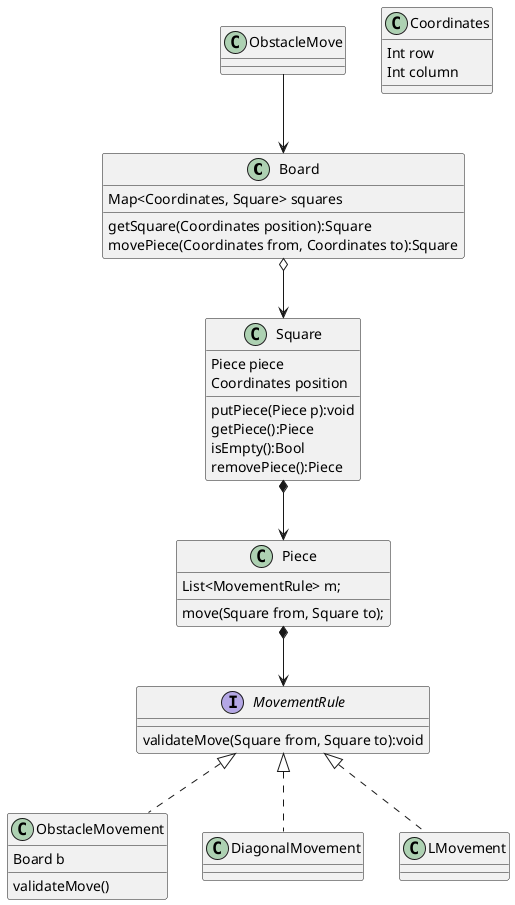 @startuml

class Board {
    Map<Coordinates, Square> squares
    getSquare(Coordinates position):Square
    movePiece(Coordinates from, Coordinates to):Square
}

class Square {
    Piece piece
    Coordinates position
    putPiece(Piece p):void
    getPiece():Piece
    isEmpty():Bool
    removePiece():Piece
}

class Piece {
    List<MovementRule> m;
    move(Square from, Square to);
}

interface MovementRule {
    validateMove(Square from, Square to):void
}

class ObstacleMovement implements MovementRule{
    Board b
    validateMove()
}

class Coordinates{
    Int row
    Int column
}

class DiagonalMovement implements MovementRule{}
class LMovement implements MovementRule{}

ObstacleMove --> Board
Board o--> Square
Square *--> Piece
Piece *--> MovementRule

@enduml
